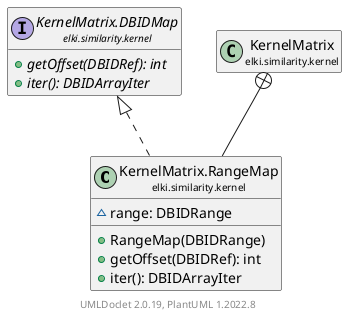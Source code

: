@startuml
    remove .*\.(Instance|Par|Parameterizer|Factory)$
    set namespaceSeparator none
    hide empty fields
    hide empty methods

    class "<size:14>KernelMatrix.RangeMap\n<size:10>elki.similarity.kernel" as elki.similarity.kernel.KernelMatrix.RangeMap {
        ~range: DBIDRange
        +RangeMap(DBIDRange)
        +getOffset(DBIDRef): int
        +iter(): DBIDArrayIter
    }

    interface "<size:14>KernelMatrix.DBIDMap\n<size:10>elki.similarity.kernel" as elki.similarity.kernel.KernelMatrix.DBIDMap {
        {abstract} +getOffset(DBIDRef): int
        {abstract} +iter(): DBIDArrayIter
    }
    class "<size:14>KernelMatrix\n<size:10>elki.similarity.kernel" as elki.similarity.kernel.KernelMatrix [[KernelMatrix.html]]

    elki.similarity.kernel.KernelMatrix.DBIDMap <|.. elki.similarity.kernel.KernelMatrix.RangeMap
    elki.similarity.kernel.KernelMatrix +-- elki.similarity.kernel.KernelMatrix.RangeMap

    center footer UMLDoclet 2.0.19, PlantUML 1.2022.8
@enduml
